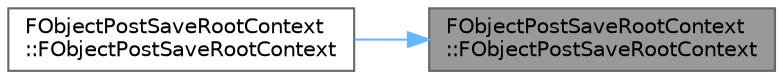 digraph "FObjectPostSaveRootContext::FObjectPostSaveRootContext"
{
 // INTERACTIVE_SVG=YES
 // LATEX_PDF_SIZE
  bgcolor="transparent";
  edge [fontname=Helvetica,fontsize=10,labelfontname=Helvetica,labelfontsize=10];
  node [fontname=Helvetica,fontsize=10,shape=box,height=0.2,width=0.4];
  rankdir="RL";
  Node1 [id="Node000001",label="FObjectPostSaveRootContext\l::FObjectPostSaveRootContext",height=0.2,width=0.4,color="gray40", fillcolor="grey60", style="filled", fontcolor="black",tooltip=" "];
  Node1 -> Node2 [id="edge1_Node000001_Node000002",dir="back",color="steelblue1",style="solid",tooltip=" "];
  Node2 [id="Node000002",label="FObjectPostSaveRootContext\l::FObjectPostSaveRootContext",height=0.2,width=0.4,color="grey40", fillcolor="white", style="filled",URL="$de/d9f/classFObjectPostSaveRootContext.html#a316912e273135ce556f9101a59f73f75",tooltip=" "];
}
